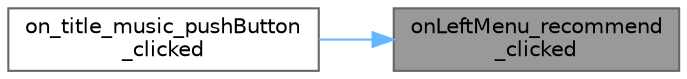 digraph "onLeftMenu_recommend_clicked"
{
 // LATEX_PDF_SIZE
  bgcolor="transparent";
  edge [fontname=Helvetica,fontsize=10,labelfontname=Helvetica,labelfontsize=10];
  node [fontname=Helvetica,fontsize=10,shape=box,height=0.2,width=0.4];
  rankdir="RL";
  Node1 [id="Node000001",label="onLeftMenu_recommend\l_clicked",height=0.2,width=0.4,color="gray40", fillcolor="grey60", style="filled", fontcolor="black",tooltip="左侧菜单推荐项点击事件，切换到推荐界面"];
  Node1 -> Node2 [id="edge1_Node000001_Node000002",dir="back",color="steelblue1",style="solid",tooltip=" "];
  Node2 [id="Node000002",label="on_title_music_pushButton\l_clicked",height=0.2,width=0.4,color="grey40", fillcolor="white", style="filled",URL="$class_title_widget.html#a400e46b6dcc19fd36e9928193f317775",tooltip="音乐按钮点击事件，切换到音乐界面"];
}
